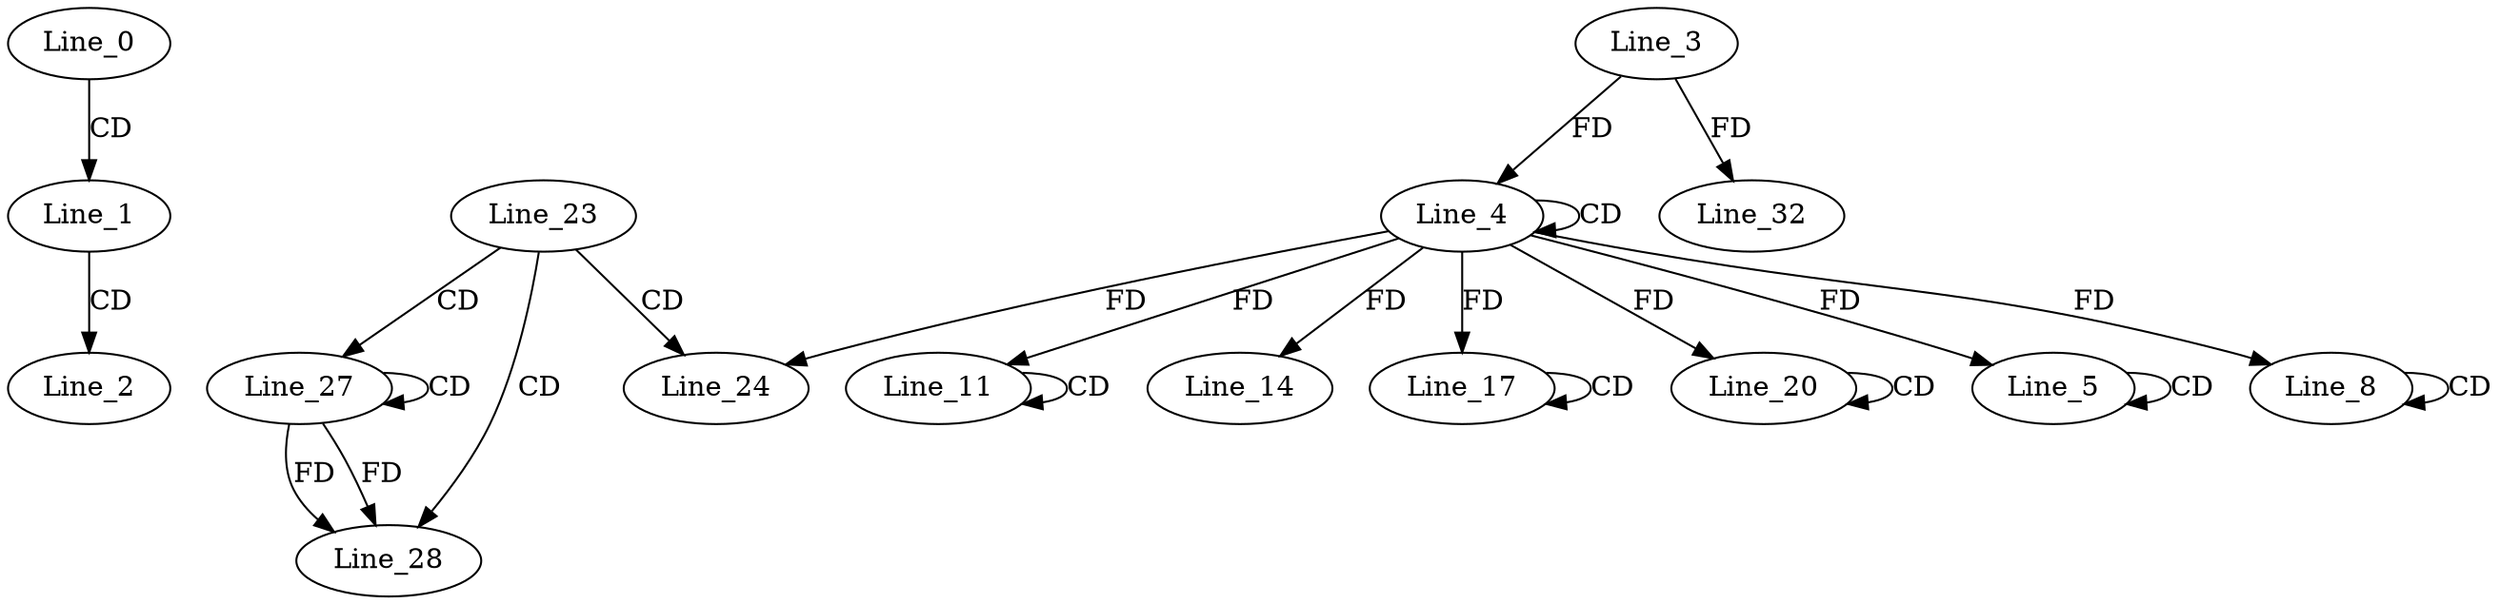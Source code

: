 digraph G {
  Line_0;
  Line_1;
  Line_2;
  Line_4;
  Line_4;
  Line_3;
  Line_5;
  Line_5;
  Line_5;
  Line_8;
  Line_8;
  Line_8;
  Line_11;
  Line_11;
  Line_11;
  Line_14;
  Line_17;
  Line_17;
  Line_17;
  Line_20;
  Line_20;
  Line_20;
  Line_23;
  Line_24;
  Line_24;
  Line_27;
  Line_27;
  Line_27;
  Line_28;
  Line_28;
  Line_32;
  Line_0 -> Line_1 [ label="CD" ];
  Line_1 -> Line_2 [ label="CD" ];
  Line_4 -> Line_4 [ label="CD" ];
  Line_3 -> Line_4 [ label="FD" ];
  Line_5 -> Line_5 [ label="CD" ];
  Line_4 -> Line_5 [ label="FD" ];
  Line_8 -> Line_8 [ label="CD" ];
  Line_4 -> Line_8 [ label="FD" ];
  Line_11 -> Line_11 [ label="CD" ];
  Line_4 -> Line_11 [ label="FD" ];
  Line_4 -> Line_14 [ label="FD" ];
  Line_17 -> Line_17 [ label="CD" ];
  Line_4 -> Line_17 [ label="FD" ];
  Line_20 -> Line_20 [ label="CD" ];
  Line_4 -> Line_20 [ label="FD" ];
  Line_23 -> Line_24 [ label="CD" ];
  Line_4 -> Line_24 [ label="FD" ];
  Line_23 -> Line_27 [ label="CD" ];
  Line_27 -> Line_27 [ label="CD" ];
  Line_23 -> Line_28 [ label="CD" ];
  Line_27 -> Line_28 [ label="FD" ];
  Line_27 -> Line_28 [ label="FD" ];
  Line_3 -> Line_32 [ label="FD" ];
}
